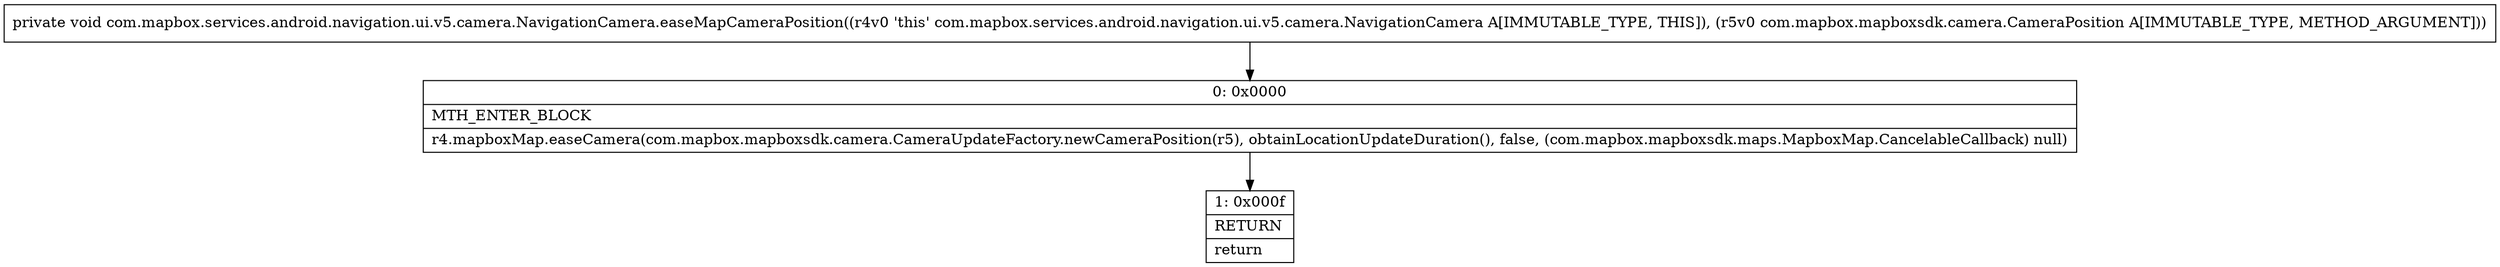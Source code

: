 digraph "CFG forcom.mapbox.services.android.navigation.ui.v5.camera.NavigationCamera.easeMapCameraPosition(Lcom\/mapbox\/mapboxsdk\/camera\/CameraPosition;)V" {
Node_0 [shape=record,label="{0\:\ 0x0000|MTH_ENTER_BLOCK\l|r4.mapboxMap.easeCamera(com.mapbox.mapboxsdk.camera.CameraUpdateFactory.newCameraPosition(r5), obtainLocationUpdateDuration(), false, (com.mapbox.mapboxsdk.maps.MapboxMap.CancelableCallback) null)\l}"];
Node_1 [shape=record,label="{1\:\ 0x000f|RETURN\l|return\l}"];
MethodNode[shape=record,label="{private void com.mapbox.services.android.navigation.ui.v5.camera.NavigationCamera.easeMapCameraPosition((r4v0 'this' com.mapbox.services.android.navigation.ui.v5.camera.NavigationCamera A[IMMUTABLE_TYPE, THIS]), (r5v0 com.mapbox.mapboxsdk.camera.CameraPosition A[IMMUTABLE_TYPE, METHOD_ARGUMENT])) }"];
MethodNode -> Node_0;
Node_0 -> Node_1;
}

